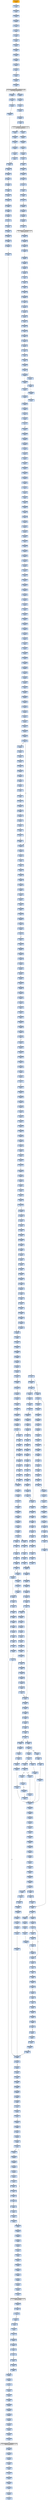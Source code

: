 strict digraph G {
	graph [bgcolor=transparent,
		name=G
	];
	node [color=lightsteelblue,
		fillcolor=lightsteelblue,
		shape=rectangle,
		style=filled
	];
	"0x004289a7"	[label="0x004289a7
addl"];
	"0x004289ad"	[label="0x004289ad
ret"];
	"0x004289a7" -> "0x004289ad"	[color="#000000"];
	"0x00428ceb"	[label="0x00428ceb
addl"];
	"0x00428cf1"	[label="0x00428cf1
ret"];
	"0x00428ceb" -> "0x00428cf1"	[color="#000000"];
	"0x0042816f"	[label="0x0042816f
sarl"];
	"0x00428172"	[label="0x00428172
repz"];
	"0x0042816f" -> "0x00428172"	[color="#000000"];
	"0x004288f0"	[label="0x004288f0
subl"];
	"0x004288f2"	[label="0x004288f2
addl"];
	"0x004288f0" -> "0x004288f2"	[color="#000000"];
	"0x00428a9b"	[label="0x00428a9b
movb"];
	"0x00428aa2"	[label="0x00428aa2
popl"];
	"0x00428a9b" -> "0x00428aa2"	[color="#000000"];
	"0x00428ea2"	[label="0x00428ea2
movl"];
	"0x00428ea5"	[label="0x00428ea5
movl"];
	"0x00428ea2" -> "0x00428ea5"	[color="#000000"];
	"0x00428287"	[label="0x00428287
testl"];
	"0x00428289"	[label="0x00428289
jne"];
	"0x00428287" -> "0x00428289"	[color="#000000"];
	"0x004287db"	[label="0x004287db
movl"];
	"0x004287de"	[label="0x004287de
movl"];
	"0x004287db" -> "0x004287de"	[color="#000000"];
	"0x00428ee0"	[label="0x00428ee0
addl"];
	"0x00428ee2"	[label="0x00428ee2
shrl"];
	"0x00428ee0" -> "0x00428ee2"	[color="#000000"];
	"0x0042883d"	[label="0x0042883d
movl"];
	"0x0042883f"	[label="0x0042883f
pushl"];
	"0x0042883d" -> "0x0042883f"	[color="#000000"];
	"0x0042895a"	[label="0x0042895a
movl"];
	"0x00428960"	[label="0x00428960
xorl"];
	"0x0042895a" -> "0x00428960"	[color="#000000"];
	"0x004280fb"	[label="0x004280fb
pushl"];
	"0x004280fc"	[label="0x004280fc
call"];
	"0x004280fb" -> "0x004280fc"	[color="#000000"];
	"0x00428f57"	[label="0x00428f57
movl"];
	"0x00428f5b"	[label="0x00428f5b
addl"];
	"0x00428f57" -> "0x00428f5b"	[color="#000000"];
	"0x004289e6"	[label="0x004289e6
movl"];
	"0x004289e9"	[label="0x004289e9
cmpl"];
	"0x004289e6" -> "0x004289e9"	[color="#000000"];
	"0x00428a5f"	[label="0x00428a5f
movl"];
	"0x00428a62"	[label="0x00428a62
movl"];
	"0x00428a5f" -> "0x00428a62"	[color="#000000"];
	GETMODULEHANDLEA_KERNEL32_DLL	[color=lightgrey,
		fillcolor=lightgrey,
		label="GETMODULEHANDLEA_KERNEL32_DLL
GETMODULEHANDLEA"];
	GETMODULEHANDLEA_KERNEL32_DLL -> "0x00428287"	[color="#000000"];
	"0x00428042"	[label="0x00428042
movl"];
	GETMODULEHANDLEA_KERNEL32_DLL -> "0x00428042"	[color="#000000"];
	"0x0042803c"	[label="0x0042803c
call"];
	"0x0042803c" -> GETMODULEHANDLEA_KERNEL32_DLL	[color="#000000"];
	"0x0042880b"	[label="0x0042880b
popl"];
	"0x0042880c"	[label="0x0042880c
ret"];
	"0x0042880b" -> "0x0042880c"	[color="#000000"];
	"0x00428b43"	[label="0x00428b43
movl"];
	"0x00428b49"	[label="0x00428b49
movl"];
	"0x00428b43" -> "0x00428b49"	[color="#000000"];
	"0x004288cc"	[label="0x004288cc
movl"];
	"0x004288cf"	[label="0x004288cf
movl"];
	"0x004288cc" -> "0x004288cf"	[color="#000000"];
	"0x00428e7d"	[label="0x00428e7d
movl"];
	"0x00428e80"	[label="0x00428e80
subl"];
	"0x00428e7d" -> "0x00428e80"	[color="#000000"];
	"0x00428a2f"	[label="0x00428a2f
jae"];
	"0x00428a31"	[label="0x00428a31
movl"];
	"0x00428a2f" -> "0x00428a31"	[color="#000000",
		label=F];
	"0x00428a38"	[label="0x00428a38
cmpl"];
	"0x00428a2f" -> "0x00428a38"	[color="#000000",
		label=T];
	"0x00428f0d"	[label="0x00428f0d
movl"];
	"0x00428f14"	[label="0x00428f14
jmp"];
	"0x00428f0d" -> "0x00428f14"	[color="#000000"];
	"0x0042887e"	[label="0x0042887e
movl"];
	"0x00428882"	[label="0x00428882
movl"];
	"0x0042887e" -> "0x00428882"	[color="#000000"];
	"0x004286d7"	[label="0x004286d7
call"];
	"0x00428a84"	[label="0x00428a84
pushl"];
	"0x004286d7" -> "0x00428a84"	[color="#000000"];
	"0x004289e1"	[label="0x004289e1
movl"];
	"0x004289e4"	[label="0x004289e4
movl"];
	"0x004289e1" -> "0x004289e4"	[color="#000000"];
	"0x00428cb9"	[label="0x00428cb9
xorl"];
	"0x00428cbb"	[label="0x00428cbb
cmpb"];
	"0x00428cb9" -> "0x00428cbb"	[color="#000000"];
	VIRTUALPROTECT_KERNEL32_DLL	[color=lightgrey,
		fillcolor=lightgrey,
		label="VIRTUALPROTECT_KERNEL32_DLL
VIRTUALPROTECT"];
	"0x004283ff"	[label="0x004283ff
popl"];
	VIRTUALPROTECT_KERNEL32_DLL -> "0x004283ff"	[color="#000000"];
	"0x00428183"	[label="0x00428183
pushl"];
	"0x00428189"	[label="0x00428189
call"];
	"0x00428183" -> "0x00428189"	[color="#000000"];
	"0x00428b74"	[label="0x00428b74
movl"];
	"0x00428b76"	[label="0x00428b76
call"];
	"0x00428b74" -> "0x00428b76"	[color="#000000"];
	"0x00428f4b"	[label="0x00428f4b
incl"];
	"0x00428f4c"	[label="0x00428f4c
movb"];
	"0x00428f4b" -> "0x00428f4c"	[color="#000000"];
	"0x00428813"	[label="0x00428813
movl"];
	"0x00428817"	[label="0x00428817
movl"];
	"0x00428813" -> "0x00428817"	[color="#000000"];
	"0x00428a86"	[label="0x00428a86
pushl"];
	"0x00428a87"	[label="0x00428a87
movl"];
	"0x00428a86" -> "0x00428a87"	[color="#000000"];
	"0x004282f0"	[label="0x004282f0
popl"];
	"0x004282f1"	[label="0x004282f1
jne"];
	"0x004282f0" -> "0x004282f1"	[color="#000000"];
	"0x00428b37"	[label="0x00428b37
movl"];
	"0x00428b3d"	[label="0x00428b3d
movl"];
	"0x00428b37" -> "0x00428b3d"	[color="#000000"];
	"0x0042882c"	[label="0x0042882c
addl"];
	"0x00428831"	[label="0x00428831
ret"];
	"0x0042882c" -> "0x00428831"	[color="#000000"];
	"0x00428a75"	[label="0x00428a75
addl"];
	"0x00428a77"	[label="0x00428a77
movl"];
	"0x00428a75" -> "0x00428a77"	[color="#000000"];
	"0x00428e49"	[label="0x00428e49
movl"];
	"0x00428e4c"	[label="0x00428e4c
movl"];
	"0x00428e49" -> "0x00428e4c"	[color="#000000"];
	"0x00428398"	[label="0x00428398
pushl"];
	"0x0042839a"	[label="0x0042839a
pushl"];
	"0x00428398" -> "0x0042839a"	[color="#000000"];
	"0x00428392"	[label="0x00428392
addl"];
	"0x00428394"	[label="0x00428394
pushl"];
	"0x00428392" -> "0x00428394"	[color="#000000"];
	"0x00428d2d"	[label="0x00428d2d
cmpl"];
	"0x00428d32"	[label="0x00428d32
jae"];
	"0x00428d2d" -> "0x00428d32"	[color="#000000"];
	"0x0042881d"	[label="0x0042881d
movl"];
	"0x00428823"	[label="0x00428823
leal"];
	"0x0042881d" -> "0x00428823"	[color="#000000"];
	"0x00428ec1"	[label="0x00428ec1
addl"];
	"0x00428ec4"	[label="0x00428ec4
orl"];
	"0x00428ec1" -> "0x00428ec4"	[color="#000000"];
	"0x00428855"	[label="0x00428855
movl"];
	"0x0042885c"	[label="0x0042885c
cmpl"];
	"0x00428855" -> "0x0042885c"	[color="#000000"];
	VIRTUALFREE_KERNEL32_DLL	[color=lightgrey,
		fillcolor=lightgrey,
		label="VIRTUALFREE_KERNEL32_DLL
VIRTUALFREE"];
	"0x004281a8"	[label="0x004281a8
movl"];
	VIRTUALFREE_KERNEL32_DLL -> "0x004281a8"	[color="#000000"];
	"0x0042884b"	[label="0x0042884b
xorl"];
	"0x0042884d"	[label="0x0042884d
leal"];
	"0x0042884b" -> "0x0042884d"	[color="#000000"];
	"0x00428eee"	[label="0x00428eee
andl"];
	"0x00428ef3"	[label="0x00428ef3
shrl"];
	"0x00428eee" -> "0x00428ef3"	[color="#000000"];
	"0x00428058"	[label="0x00428058
scasb"];
	"0x00428059"	[label="0x00428059
jne"];
	"0x00428058" -> "0x00428059"	[color="#000000"];
	"0x004289c3"	[label="0x004289c3
movb"];
	"0x004289c7"	[label="0x004289c7
movl"];
	"0x004289c3" -> "0x004289c7"	[color="#000000"];
	"0x00428269"	[label="0x00428269
movl"];
	"0x0042826f"	[label="0x0042826f
addl"];
	"0x00428269" -> "0x0042826f"	[color="#000000"];
	"0x0042893d"	[label="0x0042893d
jge"];
	"0x00428943"	[label="0x00428943
cmpl"];
	"0x0042893d" -> "0x00428943"	[color="#000000",
		label=F];
	"0x00428b2a"	[label="0x00428b2a
movl"];
	"0x00428b30"	[label="0x00428b30
xorl"];
	"0x00428b2a" -> "0x00428b30"	[color="#000000"];
	"0x0042891a"	[label="0x0042891a
movl"];
	"0x0042891e"	[label="0x0042891e
movl"];
	"0x0042891a" -> "0x0042891e"	[color="#000000"];
	"0x00428994"	[label="0x00428994
movl"];
	"0x00428996"	[label="0x00428996
movl"];
	"0x00428994" -> "0x00428996"	[color="#000000"];
	"0x00428817" -> "0x0042881d"	[color="#000000"];
	"0x00428389"	[label="0x00428389
movl"];
	"0x0042838f"	[label="0x0042838f
movl"];
	"0x00428389" -> "0x0042838f"	[color="#000000"];
	"0x00428a1b"	[label="0x00428a1b
jmp"];
	"0x00428a58"	[label="0x00428a58
movl"];
	"0x00428a1b" -> "0x00428a58"	[color="#000000"];
	"0x004289be"	[label="0x004289be
movl"];
	"0x004289c0"	[label="0x004289c0
movb"];
	"0x004289be" -> "0x004289c0"	[color="#000000"];
	"0x00428af9"	[label="0x00428af9
addl"];
	"0x00428afe"	[label="0x00428afe
popl"];
	"0x00428af9" -> "0x00428afe"	[color="#000000"];
	"0x00428879"	[label="0x00428879
movl"];
	"0x00428879" -> "0x0042887e"	[color="#000000"];
	"0x00428ccd"	[label="0x00428ccd
movb"];
	"0x00428cd4"	[label="0x00428cd4
movl"];
	"0x00428ccd" -> "0x00428cd4"	[color="#000000"];
	"0x0042892b"	[label="0x0042892b
addl"];
	"0x0042892e"	[label="0x0042892e
cmpl"];
	"0x0042892b" -> "0x0042892e"	[color="#000000"];
	"0x004280be"	[label="0x004280be
call"];
	VIRTUALALLOC_KERNEL32_DLL	[color=lightgrey,
		fillcolor=lightgrey,
		label="VIRTUALALLOC_KERNEL32_DLL
VIRTUALALLOC"];
	"0x004280be" -> VIRTUALALLOC_KERNEL32_DLL	[color="#000000"];
	"0x00428b6a"	[label="0x00428b6a
movl"];
	"0x00428b6c"	[label="0x00428b6c
pushl"];
	"0x00428b6a" -> "0x00428b6c"	[color="#000000"];
	"0x00428a20"	[label="0x00428a20
jae"];
	"0x00428a2c"	[label="0x00428a2c
cmpl"];
	"0x00428a20" -> "0x00428a2c"	[color="#000000",
		label=T];
	"0x00428a22"	[label="0x00428a22
cmpl"];
	"0x00428a20" -> "0x00428a22"	[color="#000000",
		label=F];
	"0x004288d3"	[label="0x004288d3
jl"];
	"0x004288cf" -> "0x004288d3"	[color="#000000"];
	"0x0042837e"	[label="0x0042837e
movl"];
	"0x00428384"	[label="0x00428384
jmp"];
	"0x0042837e" -> "0x00428384"	[color="#000000"];
	"0x00428b9c"	[label="0x00428b9c
incl"];
	"0x00428b9d"	[label="0x00428b9d
cmpl"];
	"0x00428b9c" -> "0x00428b9d"	[color="#000000"];
	"0x004282c6"	[label="0x004282c6
testl"];
	"0x004282c8"	[label="0x004282c8
je"];
	"0x004282c6" -> "0x004282c8"	[color="#000000"];
	"0x00428a6a"	[label="0x00428a6a
subl"];
	"0x00428a6c"	[label="0x00428a6c
subl"];
	"0x00428a6a" -> "0x00428a6c"	[color="#000000"];
	"0x004289b6"	[label="0x004289b6
movl"];
	"0x004289b8"	[label="0x004289b8
cmpl"];
	"0x004289b6" -> "0x004289b8"	[color="#000000"];
	"0x00428b98"	[label="0x00428b98
movb"];
	"0x00428b98" -> "0x00428b9c"	[color="#000000"];
	"0x00428f49"	[label="0x00428f49
subl"];
	"0x00428f49" -> "0x00428f4b"	[color="#000000"];
	"0x00428121"	[label="0x00428121
je"];
	"0x00428151"	[label="0x00428151
popl"];
	"0x00428121" -> "0x00428151"	[color="#000000",
		label=T];
	"0x00428888"	[label="0x00428888
movl"];
	"0x0042888c"	[label="0x0042888c
xorl"];
	"0x00428888" -> "0x0042888c"	[color="#000000"];
	"0x0042892a"	[label="0x0042892a
decl"];
	"0x0042892a" -> "0x0042892b"	[color="#000000"];
	"0x00428298"	[label="0x00428298
movl"];
	"0x004282a2"	[label="0x004282a2
movl"];
	"0x00428298" -> "0x004282a2"	[color="#000000"];
	"0x004287e0"	[label="0x004287e0
movl"];
	"0x004287e3"	[label="0x004287e3
cmpl"];
	"0x004287e0" -> "0x004287e3"	[color="#000000"];
	"0x0042899c"	[label="0x0042899c
incl"];
	"0x00428996" -> "0x0042899c"	[color="#000000"];
	"0x00428866"	[label="0x00428866
movb"];
	"0x00428869"	[label="0x00428869
movl"];
	"0x00428866" -> "0x00428869"	[color="#000000"];
	"0x004286dc"	[label="0x004286dc
movl"];
	"0x004286e3"	[label="0x004286e3
movl"];
	"0x004286dc" -> "0x004286e3"	[color="#000000"];
	"0x004282a8"	[label="0x004282a8
movl"];
	"0x004282a2" -> "0x004282a8"	[color="#000000"];
	"0x004282bb"	[label="0x004282bb
movl"];
	"0x004282be"	[label="0x004282be
addl"];
	"0x004282bb" -> "0x004282be"	[color="#000000"];
	"0x00428cea"	[label="0x00428cea
popl"];
	"0x00428cea" -> "0x00428ceb"	[color="#000000"];
	"0x0042886d"	[label="0x0042886d
leal"];
	"0x00428869" -> "0x0042886d"	[color="#000000"];
	"0x00428f31"	[label="0x00428f31
movl"];
	"0x00428f14" -> "0x00428f31"	[color="#000000"];
	"0x00428ca3"	[label="0x00428ca3
testb"];
	"0x00428ca5"	[label="0x00428ca5
jne"];
	"0x00428ca3" -> "0x00428ca5"	[color="#000000"];
	"0x00428f05"	[label="0x00428f05
je"];
	"0x00428f37"	[label="0x00428f37
movl"];
	"0x00428f05" -> "0x00428f37"	[color="#000000",
		label=T];
	"0x00428f07"	[label="0x00428f07
movl"];
	"0x00428f05" -> "0x00428f07"	[color="#000000",
		label=F];
	"0x00428b0f"	[label="0x00428b0f
leal"];
	"0x00428b12"	[label="0x00428b12
movl"];
	"0x00428b0f" -> "0x00428b12"	[color="#000000"];
	"0x00428931"	[label="0x00428931
movl"];
	"0x0042892e" -> "0x00428931"	[color="#000000"];
	"0x004287e8"	[label="0x004287e8
movl"];
	"0x004287eb"	[label="0x004287eb
movl"];
	"0x004287e8" -> "0x004287eb"	[color="#000000"];
	"0x00428e58"	[label="0x00428e58
orl"];
	"0x00428e5a"	[label="0x00428e5a
movl"];
	"0x00428e58" -> "0x00428e5a"	[color="#000000"];
	"0x004289c9"	[label="0x004289c9
movl"];
	"0x004289c7" -> "0x004289c9"	[color="#000000"];
	"0x00428ab9"	[label="0x00428ab9
leal"];
	"0x00428abc"	[label="0x00428abc
pushl"];
	"0x00428ab9" -> "0x00428abc"	[color="#000000"];
	"0x00428cf8"	[label="0x00428cf8
popl"];
	"0x00428cf9"	[label="0x00428cf9
subl"];
	"0x00428cf8" -> "0x00428cf9"	[color="#000000"];
	"0x004287fb"	[label="0x004287fb
subl"];
	"0x004287fd"	[label="0x004287fd
andl"];
	"0x004287fb" -> "0x004287fd"	[color="#000000"];
	"0x00428055"	[label="0x00428055
stosl"];
	"0x00428056"	[label="0x00428056
movb"];
	"0x00428055" -> "0x00428056"	[color="#000000"];
	"0x0042889a"	[label="0x0042889a
movl"];
	"0x0042889e"	[label="0x0042889e
leal"];
	"0x0042889a" -> "0x0042889e"	[color="#000000"];
	"0x00428e88"	[label="0x00428e88
shrl"];
	"0x00428e8a"	[label="0x00428e8a
leal"];
	"0x00428e88" -> "0x00428e8a"	[color="#000000"];
	"0x00428f7a"	[label="0x00428f7a
movl"];
	"0x00428f7e"	[label="0x00428f7e
movl"];
	"0x00428f7a" -> "0x00428f7e"	[color="#000000"];
	"0x00428f45"	[label="0x00428f45
jae"];
	"0x00428f47"	[label="0x00428f47
movl"];
	"0x00428f45" -> "0x00428f47"	[color="#000000",
		label=F];
	"0x0042890f"	[label="0x0042890f
movl"];
	"0x00428911"	[label="0x00428911
movl"];
	"0x0042890f" -> "0x00428911"	[color="#000000"];
	"0x00428935"	[label="0x00428935
movl"];
	"0x00428939"	[label="0x00428939
movl"];
	"0x00428935" -> "0x00428939"	[color="#000000"];
	"0x00428875"	[label="0x00428875
movl"];
	"0x00428877"	[label="0x00428877
jb"];
	"0x00428875" -> "0x00428877"	[color="#000000"];
	"0x00428f25"	[label="0x00428f25
movl"];
	"0x00428f2b"	[label="0x00428f2b
movl"];
	"0x00428f25" -> "0x00428f2b"	[color="#000000"];
	"0x00428110"	[label="0x00428110
pushl"];
	"0x00428111"	[label="0x00428111
pushl"];
	"0x00428110" -> "0x00428111"	[color="#000000"];
	"0x00428405"	[label="0x00428405
pushl"];
	"0x00428406"	[label="0x00428406
addl"];
	"0x00428405" -> "0x00428406"	[color="#000000"];
	"0x00428918"	[label="0x00428918
repz"];
	"0x00428918" -> "0x0042891a"	[color="#000000"];
	"0x0042880a"	[label="0x0042880a
popl"];
	"0x0042880a" -> "0x0042880b"	[color="#000000"];
	"0x00428b55"	[label="0x00428b55
repz"];
	"0x00428b57"	[label="0x00428b57
movl"];
	"0x00428b55" -> "0x00428b57"	[color="#000000"];
	"0x004288a1"	[label="0x004288a1
movl"];
	"0x004288a5"	[label="0x004288a5
movl"];
	"0x004288a1" -> "0x004288a5"	[color="#000000"];
	"0x00428f6e"	[label="0x00428f6e
je"];
	"0x00428f70"	[label="0x00428f70
cmpl"];
	"0x00428f6e" -> "0x00428f70"	[color="#000000",
		label=F];
	"0x00428f39"	[label="0x00428f39
movl"];
	"0x00428f3d"	[label="0x00428f3d
incl"];
	"0x00428f39" -> "0x00428f3d"	[color="#000000"];
	"0x0042800e"	[label="0x0042800e
call"];
	"0x00428014"	[label="0x00428014
popl"];
	"0x0042800e" -> "0x00428014"	[color="#000000"];
	"0x00428f6c"	[label="0x00428f6c
testb"];
	"0x00428cf1" -> "0x00428f6c"	[color="#000000"];
	"0x00428169"	[label="0x00428169
movl"];
	"0x00428169" -> "0x0042816f"	[color="#000000"];
	"0x00428cf2"	[label="0x00428cf2
call"];
	"0x00428cf2" -> "0x00428cf8"	[color="#000000"];
	"0x00428181"	[label="0x00428181
pushl"];
	"0x00428181" -> "0x00428183"	[color="#000000"];
	"0x004280b2"	[label="0x004280b2
pushl"];
	"0x004280b7"	[label="0x004280b7
pushl"];
	"0x004280b2" -> "0x004280b7"	[color="#000000"];
	"0x00428e24"	[label="0x00428e24
je"];
	"0x00428e26"	[label="0x00428e26
cmpl"];
	"0x00428e24" -> "0x00428e26"	[color="#000000",
		label=F];
	"0x00428e9c"	[label="0x00428e9c
cmpl"];
	"0x00428e24" -> "0x00428e9c"	[color="#000000",
		label=T];
	"0x004288eb"	[label="0x004288eb
andl"];
	"0x004288eb" -> "0x004288f0"	[color="#000000"];
	"0x00428f1c"	[label="0x00428f1c
movl"];
	"0x00428f22"	[label="0x00428f22
leal"];
	"0x00428f1c" -> "0x00428f22"	[color="#000000"];
	"0x00428718"	[label="0x00428718
testb"];
	"0x0042871a"	[label="0x0042871a
jne"];
	"0x00428718" -> "0x0042871a"	[color="#000000"];
	"0x00428964"	[label="0x00428964
jbe"];
	"0x00428966"	[label="0x00428966
movl"];
	"0x00428964" -> "0x00428966"	[color="#000000",
		label=F];
	"0x00428949"	[label="0x00428949
je"];
	"0x00428943" -> "0x00428949"	[color="#000000"];
	"0x00428871"	[label="0x00428871
incl"];
	"0x0042886d" -> "0x00428871"	[color="#000000"];
	"0x00428b5a"	[label="0x00428b5a
call"];
	"0x00428b63"	[label="0x00428b63
subl"];
	"0x00428b5a" -> "0x00428b63"	[color="#000000"];
	"0x00428e29"	[label="0x00428e29
jb"];
	"0x00428e26" -> "0x00428e29"	[color="#000000"];
	"0x004289b1"	[label="0x004289b1
pushl"];
	"0x004289b2"	[label="0x004289b2
pushl"];
	"0x004289b1" -> "0x004289b2"	[color="#000000"];
	"0x004289c2"	[label="0x004289c2
incl"];
	"0x004289c2" -> "0x004289c3"	[color="#000000"];
	"0x00428efa"	[label="0x00428efa
jae"];
	"0x00428f16"	[label="0x00428f16
movl"];
	"0x00428efa" -> "0x00428f16"	[color="#000000",
		label=T];
	"0x00428efc"	[label="0x00428efc
movl"];
	"0x00428efa" -> "0x00428efc"	[color="#000000",
		label=F];
	"0x004287f2"	[label="0x004287f2
subl"];
	"0x004287f4"	[label="0x004287f4
shrl"];
	"0x004287f2" -> "0x004287f4"	[color="#000000"];
	"0x00428b6e"	[label="0x00428b6e
leal"];
	"0x00428b71"	[label="0x00428b71
pushl"];
	"0x00428b6e" -> "0x00428b71"	[color="#000000"];
	"0x004287c2"	[label="0x004287c2
movl"];
	"0x004287c4"	[label="0x004287c4
movl"];
	"0x004287c2" -> "0x004287c4"	[color="#000000"];
	"0x004287bb"	[label="0x004287bb
movb"];
	"0x004287bd"	[label="0x004287bd
incl"];
	"0x004287bb" -> "0x004287bd"	[color="#000000"];
	"0x00428962"	[label="0x00428962
testl"];
	"0x00428962" -> "0x00428964"	[color="#000000"];
	"0x00428e74"	[label="0x00428e74
addl"];
	"0x00428e76"	[label="0x00428e76
shrl"];
	"0x00428e74" -> "0x00428e76"	[color="#000000"];
	"0x0042810e"	[label="0x0042810e
pushl"];
	"0x0042810f"	[label="0x0042810f
pushl"];
	"0x0042810e" -> "0x0042810f"	[color="#000000"];
	"0x00428851"	[label="0x00428851
xorl"];
	"0x00428853"	[label="0x00428853
repz"];
	"0x00428851" -> "0x00428853"	[color="#000000"];
	"0x00428f89"	[label="0x00428f89
ret"];
	"0x00428f89" -> "0x00428718"	[color="#000000"];
	"0x00428862"	[label="0x00428862
jbe"];
	"0x00428864"	[label="0x00428864
xorl"];
	"0x00428862" -> "0x00428864"	[color="#000000",
		label=F];
	"0x004289f4"	[label="0x004289f4
movl"];
	"0x004289f9"	[label="0x004289f9
subl"];
	"0x004289f4" -> "0x004289f9"	[color="#000000"];
	"0x00428a1d"	[label="0x00428a1d
cmpl"];
	"0x00428a1d" -> "0x00428a20"	[color="#000000"];
	"0x004288c1"	[label="0x004288c1
movl"];
	"0x004288c4"	[label="0x004288c4
movl"];
	"0x004288c1" -> "0x004288c4"	[color="#000000"];
	"0x004289db"	[label="0x004289db
movl"];
	"0x004289de"	[label="0x004289de
addl"];
	"0x004289db" -> "0x004289de"	[color="#000000"];
	"0x004286d2"	[label="0x004286d2
leal"];
	"0x004286d6"	[label="0x004286d6
pushl"];
	"0x004286d2" -> "0x004286d6"	[color="#000000"];
	"0x00428f86"	[label="0x00428f86
addl"];
	"0x00428f86" -> "0x00428f89"	[color="#000000"];
	"0x00428a2c" -> "0x00428a2f"	[color="#000000"];
	"0x0042824f"	[label="0x0042824f
orl"];
	"0x00428251"	[label="0x00428251
je"];
	"0x0042824f" -> "0x00428251"	[color="#000000"];
	"0x0042883b"	[label="0x0042883b
pushl"];
	"0x0042883c"	[label="0x0042883c
pushl"];
	"0x0042883b" -> "0x0042883c"	[color="#000000"];
	"0x00428e62"	[label="0x00428e62
movl"];
	"0x00428e65"	[label="0x00428e65
jae"];
	"0x00428e62" -> "0x00428e65"	[color="#000000"];
	"0x004281ae"	[label="0x004281ae
orl"];
	"0x004281a8" -> "0x004281ae"	[color="#000000"];
	"0x00428b02"	[label="0x00428b02
movl"];
	"0x00428b06"	[label="0x00428b06
movl"];
	"0x00428b02" -> "0x00428b06"	[color="#000000"];
	"0x00428048"	[label="0x00428048
movl"];
	"0x00428042" -> "0x00428048"	[color="#000000"];
	"0x004280b0"	[label="0x004280b0
pushl"];
	"0x004280b0" -> "0x004280b2"	[color="#000000"];
	"0x0042898b"	[label="0x0042898b
movl"];
	"0x0042898f"	[label="0x0042898f
leal"];
	"0x0042898b" -> "0x0042898f"	[color="#000000"];
	"0x00428396"	[label="0x00428396
pushl"];
	"0x00428397"	[label="0x00428397
pushl"];
	"0x00428396" -> "0x00428397"	[color="#000000"];
	"0x0042885e"	[label="0x0042885e
movl"];
	"0x0042885e" -> "0x00428862"	[color="#000000"];
	"0x00428f37" -> "0x00428f39"	[color="#000000"];
	"0x00428029"	[label="0x00428029
movl"];
	"0x0042802f"	[label="0x0042802f
jne"];
	"0x00428029" -> "0x0042802f"	[color="#000000"];
	"0x00428e72"	[label="0x00428e72
subl"];
	"0x00428e72" -> "0x00428e74"	[color="#000000"];
	"0x004289a6"	[label="0x004289a6
popl"];
	"0x004289a6" -> "0x004289a7"	[color="#000000"];
	"0x00428e46"	[label="0x00428e46
movl"];
	"0x00428e46" -> "0x00428e49"	[color="#000000"];
	"0x00428f82"	[label="0x00428f82
popl"];
	"0x00428f83"	[label="0x00428f83
movb"];
	"0x00428f82" -> "0x00428f83"	[color="#000000"];
	"0x004287c7"	[label="0x004287c7
movl"];
	"0x004287cb"	[label="0x004287cb
shll"];
	"0x004287c7" -> "0x004287cb"	[color="#000000"];
	"0x00428929"	[label="0x00428929
incl"];
	"0x00428929" -> "0x0042892a"	[color="#000000"];
	"0x00428f16" -> "0x00428f1c"	[color="#000000"];
	"0x004287ee"	[label="0x004287ee
movl"];
	"0x004287eb" -> "0x004287ee"	[color="#000000"];
	"0x00428b6d"	[label="0x00428b6d
pushl"];
	"0x00428b6d" -> "0x00428b6e"	[color="#000000"];
	"0x00428b4f"	[label="0x00428b4f
movl"];
	"0x00428b4f" -> "0x00428b55"	[color="#000000"];
	"0x004288bd"	[label="0x004288bd
movl"];
	"0x004288bd" -> "0x004288c1"	[color="#000000"];
	"0x00428a89"	[label="0x00428a89
xorl"];
	"0x00428a87" -> "0x00428a89"	[color="#000000"];
	"0x00428b69"	[label="0x00428b69
pushl"];
	"0x00428b69" -> "0x00428b6a"	[color="#000000"];
	"0x00428b72"	[label="0x00428b72
pushl"];
	"0x00428b71" -> "0x00428b72"	[color="#000000"];
	"0x00428a85"	[label="0x00428a85
pushl"];
	"0x00428a85" -> "0x00428a86"	[color="#000000"];
	"0x00428e6d"	[label="0x00428e6d
movl"];
	"0x00428e6d" -> "0x00428e72"	[color="#000000"];
	"0x00428cff"	[label="0x00428cff
ret"];
	"0x00428cff" -> "0x00428a9b"	[color="#000000"];
	"0x00428e18"	[label="0x00428e18
movb"];
	"0x00428cff" -> "0x00428e18"	[color="#000000"];
	"0x00428aff"	[label="0x00428aff
ret"];
	"0x00428aff" -> "0x004286dc"	[color="#000000"];
	"0x00428f63"	[label="0x00428f63
jmp"];
	"0x00428f63" -> "0x00428f70"	[color="#000000"];
	"0x00428152"	[label="0x00428152
popl"];
	"0x00428153"	[label="0x00428153
popl"];
	"0x00428152" -> "0x00428153"	[color="#000000"];
	"0x00428af1"	[label="0x00428af1
movl"];
	"0x00428af7"	[label="0x00428af7
popl"];
	"0x00428af1" -> "0x00428af7"	[color="#000000"];
	"0x00428d42"	[label="0x00428d42
jmp"];
	"0x00428d42" -> "0x00428f70"	[color="#000000"];
	"0x00428e20"	[label="0x00428e20
testb"];
	"0x00428e22"	[label="0x00428e22
movl"];
	"0x00428e20" -> "0x00428e22"	[color="#000000"];
	"0x00428bc5"	[label="0x00428bc5
movl"];
	"0x00428bc7"	[label="0x00428bc7
call"];
	"0x00428bc5" -> "0x00428bc7"	[color="#000000"];
	"0x004288ab"	[label="0x004288ab
addl"];
	"0x004288ad"	[label="0x004288ad
cmpl"];
	"0x004288ab" -> "0x004288ad"	[color="#000000"];
	"0x0042883c" -> "0x0042883d"	[color="#000000"];
	"0x004280fa"	[label="0x004280fa
pushl"];
	"0x004280fa" -> "0x004280fb"	[color="#000000"];
	"0x00428cb2"	[label="0x00428cb2
movb"];
	"0x00428cb2" -> "0x00428cb9"	[color="#000000"];
	"0x00428840"	[label="0x00428840
movl"];
	"0x00428845"	[label="0x00428845
movl"];
	"0x00428840" -> "0x00428845"	[color="#000000"];
	"0x0042840f"	[label="0x0042840f
movl"];
	"0x00428415"	[label="0x00428415
popa"];
	"0x0042840f" -> "0x00428415"	[color="#000000"];
	"0x00428a5a"	[label="0x00428a5a
movl"];
	"0x00428a5d"	[label="0x00428a5d
addl"];
	"0x00428a5a" -> "0x00428a5d"	[color="#000000"];
	"0x00428726"	[label="0x00428726
movl"];
	"0x0042871a" -> "0x00428726"	[color="#000000",
		label=T];
	"0x00428864" -> "0x00428866"	[color="#000000"];
	"0x00428a14"	[label="0x00428a14
xorl"];
	"0x00428a16"	[label="0x00428a16
movb"];
	"0x00428a14" -> "0x00428a16"	[color="#000000"];
	"0x00428f53"	[label="0x00428f53
cmpl"];
	"0x00428f55"	[label="0x00428f55
jb"];
	"0x00428f53" -> "0x00428f55"	[color="#000000"];
	"0x004289b3"	[label="0x004289b3
movl"];
	"0x004289b5"	[label="0x004289b5
pushl"];
	"0x004289b3" -> "0x004289b5"	[color="#000000"];
	"0x00428872"	[label="0x00428872
incl"];
	"0x00428871" -> "0x00428872"	[color="#000000"];
	"0x00428416"	[label="0x00428416
jne"];
	"0x00428420"	[label="0x00428420
pushl"];
	"0x00428416" -> "0x00428420"	[color="#000000",
		label=T];
	"0x00428365"	[label="0x00428365
movl"];
	"0x004282f1" -> "0x00428365"	[color="#000000",
		label=T];
	"0x00428106"	[label="0x00428106
jne"];
	"0x00428108"	[label="0x00428108
incb"];
	"0x00428106" -> "0x00428108"	[color="#000000",
		label=F];
	"0x00428155"	[label="0x00428155
jmp"];
	"0x00428106" -> "0x00428155"	[color="#000000",
		label=T];
	"0x00428a95"	[label="0x00428a95
pushl"];
	"0x00428a96"	[label="0x00428a96
call"];
	"0x00428a95" -> "0x00428a96"	[color="#000000"];
	"0x0042888e"	[label="0x0042888e
movl"];
	"0x0042888c" -> "0x0042888e"	[color="#000000"];
	"0x0042836e"	[label="0x0042836e
jmp"];
	"0x0042836e" -> "0x004282a2"	[color="#000000"];
	"0x00428bb6"	[label="0x00428bb6
jne"];
	"0x00428bc3"	[label="0x00428bc3
xorl"];
	"0x00428bb6" -> "0x00428bc3"	[color="#000000",
		label=T];
	"0x00428ee4"	[label="0x00428ee4
movl"];
	"0x00428ee9"	[label="0x00428ee9
movl"];
	"0x00428ee4" -> "0x00428ee9"	[color="#000000"];
	"0x0042800b"	[label="0x0042800b
incl"];
	"0x0042800c"	[label="0x0042800c
pushl"];
	"0x0042800b" -> "0x0042800c"	[color="#000000"];
	"0x004282ac"	[label="0x004282ac
jne"];
	"0x004282b1"	[label="0x004282b1
addl"];
	"0x004282ac" -> "0x004282b1"	[color="#000000",
		label=T];
	"0x0042890d"	[label="0x0042890d
repz"];
	"0x0042890d" -> "0x0042890f"	[color="#000000"];
	"0x00428b24"	[label="0x00428b24
movl"];
	"0x00428b24" -> "0x00428b2a"	[color="#000000"];
	"0x004288d5"	[label="0x004288d5
movl"];
	"0x004288d8"	[label="0x004288d8
movl"];
	"0x004288d5" -> "0x004288d8"	[color="#000000"];
	"0x00428114"	[label="0x00428114
subl"];
	"0x00428117"	[label="0x00428117
movl"];
	"0x00428114" -> "0x00428117"	[color="#000000"];
	"0x004287ce"	[label="0x004287ce
andl"];
	"0x004287d4"	[label="0x004287d4
orl"];
	"0x004287ce" -> "0x004287d4"	[color="#000000"];
	"0x00428eab"	[label="0x00428eab
movb"];
	"0x00428ead"	[label="0x00428ead
incl"];
	"0x00428eab" -> "0x00428ead"	[color="#000000"];
	"0x0042815f"	[label="0x0042815f
movl"];
	"0x00428161"	[label="0x00428161
movl"];
	"0x0042815f" -> "0x00428161"	[color="#000000"];
	"0x0042811d"	[label="0x0042811d
xorl"];
	"0x00428117" -> "0x0042811d"	[color="#000000"];
	"0x0042883f" -> "0x00428840"	[color="#000000"];
	"0x00428f2b" -> "0x00428f31"	[color="#000000"];
	"0x00428a82"	[label="0x00428a82
popl"];
	"0x00428a83"	[label="0x00428a83
ret"];
	"0x00428a82" -> "0x00428a83"	[color="#000000"];
	"0x00428a93"	[label="0x00428a93
movl"];
	"0x00428a93" -> "0x00428a95"	[color="#000000"];
	"0x00428e50"	[label="0x00428e50
andl"];
	"0x00428e4c" -> "0x00428e50"	[color="#000000"];
	"0x004282c0"	[label="0x004282c0
addl"];
	"0x004282c0" -> "0x004282c6"	[color="#000000"];
	"0x00428f3e"	[label="0x00428f3e
leal"];
	"0x00428f41"	[label="0x00428f41
cmpl"];
	"0x00428f3e" -> "0x00428f41"	[color="#000000"];
	"0x0042838f" -> "0x00428392"	[color="#000000"];
	"0x004286c8"	[label="0x004286c8
movl"];
	"0x004286cc"	[label="0x004286cc
subl"];
	"0x004286c8" -> "0x004286cc"	[color="#000000"];
	"0x00428e78"	[label="0x00428e78
movl"];
	"0x00428e76" -> "0x00428e78"	[color="#000000"];
	"0x00428aab"	[label="0x00428aab
shll"];
	"0x00428aad"	[label="0x00428aad
addl"];
	"0x00428aab" -> "0x00428aad"	[color="#000000"];
	"0x00428802"	[label="0x00428802
shrl"];
	"0x00428804"	[label="0x00428804
addl"];
	"0x00428802" -> "0x00428804"	[color="#000000"];
	"0x00428f31" -> "0x00428f37"	[color="#000000"];
	"0x00428bac"	[label="0x00428bac
pushl"];
	"0x00428bad"	[label="0x00428bad
movl"];
	"0x00428bac" -> "0x00428bad"	[color="#000000"];
	"0x00428904"	[label="0x00428904
shll"];
	"0x00428907"	[label="0x00428907
movw"];
	"0x00428904" -> "0x00428907"	[color="#000000"];
	"0x00428a84" -> "0x00428a85"	[color="#000000"];
	"0x00428e90"	[label="0x00428e90
call"];
	"0x004289b0"	[label="0x004289b0
pushl"];
	"0x00428e90" -> "0x004289b0"	[color="#000000"];
	"0x004280bc"	[label="0x004280bc
pushl"];
	"0x004280bc" -> "0x004280be"	[color="#000000"];
	"0x00428a65"	[label="0x00428a65
movl"];
	"0x00428a62" -> "0x00428a65"	[color="#000000"];
	"0x0042840d"	[label="0x0042840d
orl"];
	"0x0042840d" -> "0x0042840f"	[color="#000000"];
	"0x004289bc"	[label="0x004289bc
jb"];
	"0x004289bc" -> "0x004289be"	[color="#000000",
		label=F];
	"0x004289ee"	[label="0x004289ee
movl"];
	"0x004289bc" -> "0x004289ee"	[color="#000000",
		label=T];
	"0x0042897f"	[label="0x0042897f
movl"];
	"0x00428983"	[label="0x00428983
movl"];
	"0x0042897f" -> "0x00428983"	[color="#000000"];
	"0x004286cc" -> "0x004286d2"	[color="#000000"];
	"0x00428729"	[label="0x00428729
addl"];
	"0x0042872f"	[label="0x0042872f
ret"];
	"0x00428729" -> "0x0042872f"	[color="#000000"];
	"0x00428806"	[label="0x00428806
popl"];
	"0x00428804" -> "0x00428806"	[color="#000000"];
	"0x00428264"	[label="0x00428264
movl"];
	"0x00428251" -> "0x00428264"	[color="#000000",
		label=T];
	"0x00428986"	[label="0x00428986
xorl"];
	"0x00428983" -> "0x00428986"	[color="#000000"];
	"0x00428108" -> "0x0042810e"	[color="#000000"];
	"0x00428271"	[label="0x00428271
movl"];
	"0x00428274"	[label="0x00428274
testl"];
	"0x00428271" -> "0x00428274"	[color="#000000"];
	"0x004288f4"	[label="0x004288f4
movb"];
	"0x004288f6"	[label="0x004288f6
movl"];
	"0x004288f4" -> "0x004288f6"	[color="#000000"];
	"0x00428ec6"	[label="0x00428ec6
movl"];
	"0x00428ec8"	[label="0x00428ec8
cmpl"];
	"0x00428ec6" -> "0x00428ec8"	[color="#000000"];
	"0x00428f61"	[label="0x00428f61
movl"];
	"0x00428f61" -> "0x00428f63"	[color="#000000"];
	"0x00428f43"	[label="0x00428f43
movl"];
	"0x00428f41" -> "0x00428f43"	[color="#000000"];
	"0x00428b32"	[label="0x00428b32
movl"];
	"0x00428b30" -> "0x00428b32"	[color="#000000"];
	"0x00428970"	[label="0x00428970
testb"];
	"0x00428972"	[label="0x00428972
je"];
	"0x00428970" -> "0x00428972"	[color="#000000"];
	"0x00428f03"	[label="0x00428f03
testl"];
	"0x00428efc" -> "0x00428f03"	[color="#000000"];
	"0x00428abd"	[label="0x00428abd
pushl"];
	"0x00428ac2"	[label="0x00428ac2
call"];
	"0x00428abd" -> "0x00428ac2"	[color="#000000"];
	"0x004280e2"	[label="0x004280e2
movl"];
	"0x004280e8"	[label="0x004280e8
pushl"];
	"0x004280e2" -> "0x004280e8"	[color="#000000"];
	"0x00428a7d"	[label="0x00428a7d
popl"];
	"0x00428a77" -> "0x00428a7d"	[color="#000000"];
	"0x004286ea"	[label="0x004286ea
pushl"];
	"0x004286e3" -> "0x004286ea"	[color="#000000"];
	"0x00428ed6"	[label="0x00428ed6
movl"];
	"0x00428ed9"	[label="0x00428ed9
movl"];
	"0x00428ed6" -> "0x00428ed9"	[color="#000000"];
	"0x00428397" -> "0x00428398"	[color="#000000"];
	"0x004282b3"	[label="0x004282b3
addl"];
	"0x004282b1" -> "0x004282b3"	[color="#000000"];
	"0x00428922"	[label="0x00428922
movl"];
	"0x0042891e" -> "0x00428922"	[color="#000000"];
	"0x00428e9a"	[label="0x00428e9a
jmp"];
	"0x00428ef7"	[label="0x00428ef7
cmpl"];
	"0x00428e9a" -> "0x00428ef7"	[color="#000000"];
	"0x00428e67"	[label="0x00428e67
movl"];
	"0x00428e65" -> "0x00428e67"	[color="#000000",
		label=F];
	"0x0042884d" -> "0x00428851"	[color="#000000"];
	"0x00428b14"	[label="0x00428b14
movl"];
	"0x00428b1b"	[label="0x00428b1b
movl"];
	"0x00428b14" -> "0x00428b1b"	[color="#000000"];
	"0x00428a65" -> "0x00428a6a"	[color="#000000"];
	"0x004282b9"	[label="0x004282b9
movl"];
	"0x004282b3" -> "0x004282b9"	[color="#000000"];
	"0x004289a3"	[label="0x004289a3
popl"];
	"0x004289a4"	[label="0x004289a4
movb"];
	"0x004289a3" -> "0x004289a4"	[color="#000000"];
	"0x00428b1e"	[label="0x00428b1e
movl"];
	"0x00428b1e" -> "0x00428b24"	[color="#000000"];
	"0x00428845" -> "0x0042884b"	[color="#000000"];
	"0x00428093"	[label="0x00428093
orl"];
	"0x00428095"	[label="0x00428095
je"];
	"0x00428093" -> "0x00428095"	[color="#000000"];
	"0x00428e1f"	[label="0x00428e1f
popl"];
	"0x00428e1f" -> "0x00428e20"	[color="#000000"];
	"0x00428163"	[label="0x00428163
addl"];
	"0x00428161" -> "0x00428163"	[color="#000000"];
	"0x00428826"	[label="0x00428826
movl"];
	"0x00428823" -> "0x00428826"	[color="#000000"];
	"0x00428cda"	[label="0x00428cda
leal"];
	"0x00428cde"	[label="0x00428cde
movl"];
	"0x00428cda" -> "0x00428cde"	[color="#000000"];
	"0x00428abc" -> "0x00428abd"	[color="#000000"];
	"0x004287fd" -> "0x00428802"	[color="#000000"];
	"0x00428e82"	[label="0x00428e82
andl"];
	"0x00428e82" -> "0x00428e88"	[color="#000000"];
	"0x004288a9"	[label="0x004288a9
shll"];
	"0x004288a5" -> "0x004288a9"	[color="#000000"];
	"0x004288f8"	[label="0x004288f8
movb"];
	"0x004288fa"	[label="0x004288fa
movl"];
	"0x004288f8" -> "0x004288fa"	[color="#000000"];
	"0x00428367"	[label="0x00428367
addl"];
	"0x00428365" -> "0x00428367"	[color="#000000"];
	"0x00428b08"	[label="0x00428b08
movl"];
	"0x00428b06" -> "0x00428b08"	[color="#000000"];
	"0x00428e36"	[label="0x00428e36
movl"];
	"0x00428e39"	[label="0x00428e39
movl"];
	"0x00428e36" -> "0x00428e39"	[color="#000000"];
	"0x0042804a"	[label="0x0042804a
leal"];
	"0x00428048" -> "0x0042804a"	[color="#000000"];
	"0x004289b8" -> "0x004289bc"	[color="#000000"];
	"0x00428726" -> "0x00428729"	[color="#000000"];
	"0x00428a7e"	[label="0x00428a7e
popl"];
	"0x00428a7d" -> "0x00428a7e"	[color="#000000"];
	"0x00428292"	[label="0x00428292
movl"];
	"0x00428289" -> "0x00428292"	[color="#000000",
		label=T];
	"0x00428f5d"	[label="0x00428f5d
movl"];
	"0x00428f5d" -> "0x00428f61"	[color="#000000"];
	"0x00428a71"	[label="0x00428a71
movl"];
	"0x00428a71" -> "0x00428a75"	[color="#000000"];
	"0x004286ec"	[label="0x004286ec
leal"];
	"0x004286f0"	[label="0x004286f0
call"];
	"0x004286ec" -> "0x004286f0"	[color="#000000"];
	"0x004281ba"	[label="0x004281ba
movl"];
	"0x004281c0"	[label="0x004281c0
movl"];
	"0x004281ba" -> "0x004281c0"	[color="#000000"];
	"0x00428373"	[label="0x00428373
movl"];
	"0x00428375"	[label="0x00428375
movl"];
	"0x00428373" -> "0x00428375"	[color="#000000"];
	"0x004287a4"	[label="0x004287a4
pushl"];
	"0x004287a5"	[label="0x004287a5
movl"];
	"0x004287a4" -> "0x004287a5"	[color="#000000"];
	"0x004287de" -> "0x004287e0"	[color="#000000"];
	"0x00428ea8"	[label="0x00428ea8
shll"];
	"0x00428ea5" -> "0x00428ea8"	[color="#000000"];
	"0x004288f2" -> "0x004288f4"	[color="#000000"];
	"0x00428b72" -> "0x00428b74"	[color="#000000"];
	"0x00428e55"	[label="0x00428e55
addl"];
	"0x00428e50" -> "0x00428e55"	[color="#000000"];
	"0x00428f22" -> "0x00428f25"	[color="#000000"];
	"0x00428d38"	[label="0x00428d38
movl"];
	"0x00428d3a"	[label="0x00428d3a
incl"];
	"0x00428d38" -> "0x00428d3a"	[color="#000000"];
	"0x00428ba0"	[label="0x00428ba0
jb"];
	"0x00428b9d" -> "0x00428ba0"	[color="#000000"];
	"0x004280aa"	[label="0x004280aa
je"];
	"0x004280aa" -> "0x004280b0"	[color="#000000",
		label=F];
	"0x004288e0"	[label="0x004288e0
movl"];
	"0x004288e6"	[label="0x004288e6
shrl"];
	"0x004288e0" -> "0x004288e6"	[color="#000000"];
	"0x004289b0" -> "0x004289b1"	[color="#000000"];
	"0x00428002"	[label="0x00428002
call"];
	"0x0042800a"	[label="0x0042800a
popl"];
	"0x00428002" -> "0x0042800a"	[color="#000000"];
	"0x004280a7"	[label="0x004280a7
cmpl"];
	"0x004280a7" -> "0x004280aa"	[color="#000000"];
	"0x00428f81"	[label="0x00428f81
popl"];
	"0x00428f81" -> "0x00428f82"	[color="#000000"];
	"0x00428a3b"	[label="0x00428a3b
jae"];
	"0x00428a3d"	[label="0x00428a3d
movl"];
	"0x00428a3b" -> "0x00428a3d"	[color="#000000",
		label=F];
	"0x00428a44"	[label="0x00428a44
cmpl"];
	"0x00428a3b" -> "0x00428a44"	[color="#000000",
		label=T];
	"0x004287ae"	[label="0x004287ae
cmpl"];
	"0x004287b1"	[label="0x004287b1
jb"];
	"0x004287ae" -> "0x004287b1"	[color="#000000"];
	"0x00428ce5"	[label="0x00428ce5
popl"];
	"0x00428ce6"	[label="0x00428ce6
popl"];
	"0x00428ce5" -> "0x00428ce6"	[color="#000000"];
	"0x00428877" -> "0x00428879"	[color="#000000",
		label=F];
	"0x00428f47" -> "0x00428f49"	[color="#000000"];
	"0x00428d36"	[label="0x00428d36
movb"];
	"0x00428d36" -> "0x00428d38"	[color="#000000"];
	"0x004281b0"	[label="0x004281b0
je"];
	"0x004281ae" -> "0x004281b0"	[color="#000000"];
	"0x00428ebc"	[label="0x00428ebc
andl"];
	"0x00428ebc" -> "0x00428ec1"	[color="#000000"];
	"0x004280eb"	[label="0x004280eb
addl"];
	"0x004280f1"	[label="0x004280f1
pushl"];
	"0x004280eb" -> "0x004280f1"	[color="#000000"];
	"0x004289cc"	[label="0x004289cc
movl"];
	"0x004289d0"	[label="0x004289d0
shll"];
	"0x004289cc" -> "0x004289d0"	[color="#000000"];
	"0x00428b0d"	[label="0x00428b0d
movl"];
	"0x00428b0d" -> "0x00428b0f"	[color="#000000"];
	"0x00428395"	[label="0x00428395
pushl"];
	"0x00428394" -> "0x00428395"	[color="#000000"];
	"0x0042810f" -> "0x00428110"	[color="#000000"];
	"0x00428f74"	[label="0x00428f74
jb"];
	"0x00428f70" -> "0x00428f74"	[color="#000000"];
	"0x0042880f"	[label="0x0042880f
movl"];
	"0x0042880f" -> "0x00428813"	[color="#000000"];
	"0x004289f1"	[label="0x004289f1
movl"];
	"0x004289ee" -> "0x004289f1"	[color="#000000"];
	"0x0042883a"	[label="0x0042883a
pushl"];
	"0x0042883a" -> "0x0042883b"	[color="#000000"];
	"0x00428ece"	[label="0x00428ece
movl"];
	"0x00428ed1"	[label="0x00428ed1
jae"];
	"0x00428ece" -> "0x00428ed1"	[color="#000000"];
	"0x00428a58" -> "0x00428a5a"	[color="#000000"];
	"0x00428a00"	[label="0x00428a00
andl"];
	"0x00428a05"	[label="0x00428a05
cmpl"];
	"0x00428a00" -> "0x00428a05"	[color="#000000"];
	"0x00428ca5" -> "0x00428cb2"	[color="#000000",
		label=T];
	"0x004287b9"	[label="0x004287b9
movl"];
	"0x004287b9" -> "0x004287bb"	[color="#000000"];
	"0x004287e7"	[label="0x004287e7
popl"];
	"0x004287e7" -> "0x004287e8"	[color="#000000"];
	"0x00428a8b"	[label="0x00428a8b
xorl"];
	"0x00428a89" -> "0x00428a8b"	[color="#000000"];
	"0x00428e18" -> "0x00428e1f"	[color="#000000"];
	"0x00428eec"	[label="0x00428eec
subl"];
	"0x00428ee9" -> "0x00428eec"	[color="#000000"];
	"0x00428baf"	[label="0x00428baf
call"];
	"0x00428834"	[label="0x00428834
subl"];
	"0x00428baf" -> "0x00428834"	[color="#000000"];
	"0x00428e3f"	[label="0x00428e3f
movb"];
	"0x00428e41"	[label="0x00428e41
incl"];
	"0x00428e3f" -> "0x00428e41"	[color="#000000"];
	"0x004281c8"	[label="0x004281c8
je"];
	"0x00428243"	[label="0x00428243
movl"];
	"0x004281c8" -> "0x00428243"	[color="#000000",
		label=T];
	"0x00428112"	[label="0x00428112
movl"];
	"0x00428111" -> "0x00428112"	[color="#000000"];
	"0x004282be" -> "0x004282c0"	[color="#000000"];
	"0x00428cc6"	[label="0x00428cc6
cmpl"];
	"0x00428cc9"	[label="0x00428cc9
jb"];
	"0x00428cc6" -> "0x00428cc9"	[color="#000000"];
	"0x00428a19"	[label="0x00428a19
movl"];
	"0x00428a19" -> "0x00428a1b"	[color="#000000"];
	"0x00428101"	[label="0x00428101
movb"];
	"0x00428103"	[label="0x00428103
cmpb"];
	"0x00428101" -> "0x00428103"	[color="#000000"];
	"0x00428988"	[label="0x00428988
movb"];
	"0x00428986" -> "0x00428988"	[color="#000000"];
	"0x00428a5d" -> "0x00428a5f"	[color="#000000"];
	"0x0042805d"	[label="0x0042805d
jne"];
	"0x0042805f"	[label="0x0042805f
leal"];
	"0x0042805d" -> "0x0042805f"	[color="#000000",
		label=F];
	"0x004286eb"	[label="0x004286eb
pushl"];
	"0x004286ea" -> "0x004286eb"	[color="#000000"];
	"0x00428cd4" -> "0x00428cda"	[color="#000000"];
	"0x004287cb" -> "0x004287ce"	[color="#000000"];
	"0x0042804d"	[label="0x0042804d
pushl"];
	"0x0042804e"	[label="0x0042804e
pushl"];
	"0x0042804d" -> "0x0042804e"	[color="#000000"];
	"0x00428f5b" -> "0x00428f5d"	[color="#000000"];
	"0x004289f1" -> "0x004289f4"	[color="#000000"];
	"0x004289c0" -> "0x004289c2"	[color="#000000"];
	"0x004287ad"	[label="0x004287ad
pushl"];
	"0x004287ad" -> "0x004287ae"	[color="#000000"];
	"0x00428807"	[label="0x00428807
movl"];
	"0x00428807" -> "0x0042880a"	[color="#000000"];
	"0x00428ce8"	[label="0x00428ce8
movb"];
	"0x00428ce8" -> "0x00428cea"	[color="#000000"];
	"0x004282c8" -> "0x00428373"	[color="#000000",
		label=T];
	"0x00428b59"	[label="0x00428b59
stosb"];
	"0x00428b57" -> "0x00428b59"	[color="#000000"];
	"0x00428103" -> "0x00428106"	[color="#000000"];
	"0x0042805b"	[label="0x0042805b
cmpb"];
	"0x00428059" -> "0x0042805b"	[color="#000000",
		label=F];
	"0x00428993"	[label="0x00428993
incl"];
	"0x00428993" -> "0x00428994"	[color="#000000"];
	"0x00428ee2" -> "0x00428ee4"	[color="#000000"];
	"0x00428155" -> "0x0042815f"	[color="#000000"];
	"0x00428a47"	[label="0x00428a47
jae"];
	"0x00428a49"	[label="0x00428a49
movl"];
	"0x00428a47" -> "0x00428a49"	[color="#000000",
		label=F];
	"0x00428189" -> VIRTUALFREE_KERNEL32_DLL	[color="#000000"];
	"0x00428b12" -> "0x00428b14"	[color="#000000"];
	"0x00428a36"	[label="0x00428a36
jmp"];
	"0x00428a31" -> "0x00428a36"	[color="#000000"];
	"0x00428378"	[label="0x00428378
movl"];
	"0x0042837b"	[label="0x0042837b
addl"];
	"0x00428378" -> "0x0042837b"	[color="#000000"];
	"0x0042826f" -> "0x00428271"	[color="#000000"];
	"0x00428b0c"	[label="0x00428b0c
pushl"];
	"0x00428b0c" -> "0x00428b0d"	[color="#000000"];
	"0x00428b63" -> "0x00428b69"	[color="#000000"];
	"0x00428015"	[label="0x00428015
movl"];
	"0x0042801a"	[label="0x0042801a
addl"];
	"0x00428015" -> "0x0042801a"	[color="#000000"];
	"0x00428915"	[label="0x00428915
andl"];
	"0x00428911" -> "0x00428915"	[color="#000000"];
	"0x0042803b"	[label="0x0042803b
pushl"];
	"0x0042803b" -> "0x0042803c"	[color="#000000"];
	"0x00428ce7"	[label="0x00428ce7
popl"];
	"0x00428ce7" -> "0x00428ce8"	[color="#000000"];
	"0x004281b0" -> "0x004281ba"	[color="#000000",
		label=T];
	"0x004287b4"	[label="0x004287b4
movl"];
	"0x004287b4" -> "0x004287b9"	[color="#000000"];
	"0x004288fe"	[label="0x004288fe
movl"];
	"0x00428900"	[label="0x00428900
movl"];
	"0x004288fe" -> "0x00428900"	[color="#000000"];
	"0x00428f43" -> "0x00428f45"	[color="#000000"];
	"0x00428f3d" -> "0x00428f3e"	[color="#000000"];
	"0x00428a4e"	[label="0x00428a4e
jmp"];
	"0x00428a49" -> "0x00428a4e"	[color="#000000"];
	"0x004281c6"	[label="0x004281c6
subl"];
	"0x004281c6" -> "0x004281c8"	[color="#000000"];
	"0x00428425"	[label="0x00428425
ret"];
	"0x00428420" -> "0x00428425"	[color="#000000"];
	"0x00428e95"	[label="0x00428e95
addl"];
	"0x00428e97"	[label="0x00428e97
leal"];
	"0x00428e95" -> "0x00428e97"	[color="#000000"];
	"0x00428f85"	[label="0x00428f85
popl"];
	"0x00428f83" -> "0x00428f85"	[color="#000000"];
	"0x0042872f" -> "0x00428101"	[color="#000000"];
	"0x00428826" -> "0x0042882c"	[color="#000000"];
	"0x00428e34"	[label="0x00428e34
jb"];
	"0x00428e34" -> "0x00428e36"	[color="#000000",
		label=F];
	"0x00428e34" -> "0x00428e67"	[color="#000000",
		label=T];
	"0x004289fb"	[label="0x004289fb
shrl"];
	"0x004289fd"	[label="0x004289fd
movl"];
	"0x004289fb" -> "0x004289fd"	[color="#000000"];
	"0x0042839e"	[label="0x0042839e
call"];
	"0x0042839e" -> VIRTUALPROTECT_KERNEL32_DLL	[color="#000000"];
	"0x00428176"	[label="0x00428176
andl"];
	"0x00428179"	[label="0x00428179
repz"];
	"0x00428176" -> "0x00428179"	[color="#000000"];
	"0x00428e31"	[label="0x00428e31
cmpl"];
	"0x00428e31" -> "0x00428e34"	[color="#000000"];
	"0x00428ede"	[label="0x00428ede
subl"];
	"0x00428ede" -> "0x00428ee0"	[color="#000000"];
	"0x004287d6"	[label="0x004287d6
movl"];
	"0x004287d4" -> "0x004287d6"	[color="#000000"];
	"0x0042804a" -> "0x0042804d"	[color="#000000"];
	"0x004288b3"	[label="0x004288b3
movl"];
	"0x004288b7"	[label="0x004288b7
ja"];
	"0x004288b3" -> "0x004288b7"	[color="#000000"];
	"0x00428a7f"	[label="0x00428a7f
movl"];
	"0x00428a7f" -> "0x00428a82"	[color="#000000"];
	"0x0042800a" -> "0x0042800b"	[color="#000000"];
	"0x004287f6"	[label="0x004287f6
movl"];
	"0x004287f4" -> "0x004287f6"	[color="#000000"];
	"0x00428154"	[label="0x00428154
popl"];
	"0x00428153" -> "0x00428154"	[color="#000000"];
	"0x004289ad" -> "0x00428ca3"	[color="#000000"];
	"0x00428bb4"	[label="0x00428bb4
testb"];
	"0x004289ad" -> "0x00428bb4"	[color="#000000"];
	"0x00428ce3"	[label="0x00428ce3
repz"];
	"0x00428ce3" -> "0x00428ce5"	[color="#000000"];
	"0x00428f6c" -> "0x00428f6e"	[color="#000000"];
	"0x00428939" -> "0x0042893d"	[color="#000000"];
	"0x00428a2a"	[label="0x00428a2a
jmp"];
	"0x00428a2a" -> "0x00428a58"	[color="#000000"];
	"0x004289a1"	[label="0x004289a1
popl"];
	"0x004289a2"	[label="0x004289a2
popl"];
	"0x004289a1" -> "0x004289a2"	[color="#000000"];
	"0x0042811f"	[label="0x0042811f
orl"];
	"0x0042811f" -> "0x00428121"	[color="#000000"];
	"0x004280b7" -> "0x004280bc"	[color="#000000"];
	"0x004282b9" -> "0x004282bb"	[color="#000000"];
	"0x00428e5c"	[label="0x00428e5c
cmpl"];
	"0x00428e5f"	[label="0x00428e5f
movl"];
	"0x00428e5c" -> "0x00428e5f"	[color="#000000"];
	"0x00428d3e"	[label="0x00428d3e
movl"];
	"0x00428d3e" -> "0x00428d42"	[color="#000000"];
	"0x00428a07"	[label="0x00428a07
jae"];
	"0x00428a07" -> "0x00428a1d"	[color="#000000",
		label=T];
	"0x00428a09"	[label="0x00428a09
movl"];
	"0x00428a07" -> "0x00428a09"	[color="#000000",
		label=F];
	"0x00428ef7" -> "0x00428efa"	[color="#000000"];
	"0x00428f03" -> "0x00428f05"	[color="#000000"];
	"0x00428e42"	[label="0x00428e42
movb"];
	"0x00428e41" -> "0x00428e42"	[color="#000000"];
	"0x004281c0" -> "0x004281c6"	[color="#000000"];
	"0x00428a6f"	[label="0x00428a6f
shrl"];
	"0x00428a6f" -> "0x00428a71"	[color="#000000"];
	"0x004289fd" -> "0x00428a00"	[color="#000000"];
	"0x00428400"	[label="0x00428400
movl"];
	"0x00428400" -> "0x00428405"	[color="#000000"];
	"0x00428b49" -> "0x00428b4f"	[color="#000000"];
	"0x00428b08" -> "0x00428b0c"	[color="#000000"];
	"0x00428f80"	[label="0x00428f80
popl"];
	"0x00428f7e" -> "0x00428f80"	[color="#000000"];
	"0x00428eb5"	[label="0x00428eb5
movl"];
	"0x00428eb8"	[label="0x00428eb8
movl"];
	"0x00428eb5" -> "0x00428eb8"	[color="#000000"];
	"0x0042808d"	[label="0x0042808d
movl"];
	"0x0042808d" -> "0x00428093"	[color="#000000"];
	"0x00428ef5"	[label="0x00428ef5
addl"];
	"0x00428ef3" -> "0x00428ef5"	[color="#000000"];
	"0x004289f9" -> "0x004289fb"	[color="#000000"];
	"0x00428949" -> "0x0042895a"	[color="#000000",
		label=T];
	"0x00428163" -> "0x00428169"	[color="#000000"];
	"0x004287f6" -> "0x004287fb"	[color="#000000"];
	"0x00428d3c"	[label="0x00428d3c
movl"];
	"0x00428d3c" -> "0x00428d3e"	[color="#000000"];
	"0x00428367" -> "0x0042836e"	[color="#000000"];
	"0x0042890a"	[label="0x0042890a
shrl"];
	"0x0042890a" -> "0x0042890d"	[color="#000000"];
	"0x004287be"	[label="0x004287be
movb"];
	"0x004287be" -> "0x004287c2"	[color="#000000"];
	"0x0042800d"	[label="0x0042800d
ret"];
	"0x00428008"	[label="0x00428008
jmp"];
	"0x0042800d" -> "0x00428008"	[color="#000000"];
	"0x00428395" -> "0x00428396"	[color="#000000"];
	"0x00428892"	[label="0x00428892
movl"];
	"0x00428892" -> "0x0042889a"	[color="#000000"];
	"0x004287d9"	[label="0x004287d9
addl"];
	"0x004287d9" -> "0x004287db"	[color="#000000"];
	"0x00428d3b"	[label="0x00428d3b
incl"];
	"0x00428d3a" -> "0x00428d3b"	[color="#000000"];
	"0x00428e80" -> "0x00428e82"	[color="#000000"];
	"0x0042899d"	[label="0x0042899d
cmpl"];
	"0x0042899c" -> "0x0042899d"	[color="#000000"];
	"0x00428a16" -> "0x00428a19"	[color="#000000"];
	"0x004288dc"	[label="0x004288dc
movl"];
	"0x004288dc" -> "0x004288e0"	[color="#000000"];
	"0x00428915" -> "0x00428918"	[color="#000000"];
	"0x0042817b"	[label="0x0042817b
popl"];
	"0x0042817c"	[label="0x0042817c
pushl"];
	"0x0042817b" -> "0x0042817c"	[color="#000000"];
	"0x004287e5"	[label="0x004287e5
jae"];
	"0x004287e5" -> "0x004287e7"	[color="#000000",
		label=F];
	"0x00428112" -> "0x00428114"	[color="#000000"];
	"0x004287a7"	[label="0x004287a7
pushl"];
	"0x004287a8"	[label="0x004287a8
movl"];
	"0x004287a7" -> "0x004287a8"	[color="#000000"];
	"0x004288f6" -> "0x004288f8"	[color="#000000"];
	"0x00428a8d"	[label="0x00428a8d
leal"];
	"0x00428a8b" -> "0x00428a8d"	[color="#000000"];
	"0x00428f85" -> "0x00428f86"	[color="#000000"];
	"0x004287b1" -> "0x004287e8"	[color="#000000",
		label=T];
	"0x004287b3"	[label="0x004287b3
pushl"];
	"0x004287b1" -> "0x004287b3"	[color="#000000",
		label=F];
	"0x00428ab0"	[label="0x00428ab0
cmpl"];
	"0x00428ab3"	[label="0x00428ab3
jb"];
	"0x00428ab0" -> "0x00428ab3"	[color="#000000"];
	"0x00428b1b" -> "0x00428b1e"	[color="#000000"];
	"0x00428873"	[label="0x00428873
cmpl"];
	"0x00428873" -> "0x00428875"	[color="#000000"];
	"0x0042885c" -> "0x0042885e"	[color="#000000"];
	"0x00428001"	[color=lightgrey,
		fillcolor=orange,
		label="0x00428001
pusha"];
	"0x00428001" -> "0x00428002"	[color="#000000"];
	"0x00428415" -> "0x00428416"	[color="#000000"];
	"0x00428f4e"	[label="0x00428f4e
movb"];
	"0x00428f51"	[label="0x00428f51
movl"];
	"0x00428f4e" -> "0x00428f51"	[color="#000000"];
	"0x00428174"	[label="0x00428174
movl"];
	"0x00428174" -> "0x00428176"	[color="#000000"];
	"0x00428a25"	[label="0x00428a25
sbbl"];
	"0x00428a27"	[label="0x00428a27
addl"];
	"0x00428a25" -> "0x00428a27"	[color="#000000"];
	"0x004287c4" -> "0x004287c7"	[color="#000000"];
	"0x004289d3"	[label="0x004289d3
andl"];
	"0x004289d0" -> "0x004289d3"	[color="#000000"];
	"0x004286f0" -> "0x00428b02"	[color="#000000"];
	"0x004289e4" -> "0x004289e6"	[color="#000000"];
	"0x00428264" -> "0x00428269"	[color="#000000"];
	"0x00428ce6" -> "0x00428ce7"	[color="#000000"];
	"0x00428a05" -> "0x00428a07"	[color="#000000"];
	"0x00428aa3"	[label="0x00428aa3
movl"];
	"0x00428aa2" -> "0x00428aa3"	[color="#000000"];
	"0x00428b59" -> "0x00428b5a"	[color="#000000"];
	"0x00428ccb"	[label="0x00428ccb
jmp"];
	"0x00428ccb" -> "0x00428cd4"	[color="#000000"];
	"0x004289a4" -> "0x004289a6"	[color="#000000"];
	"0x00428926"	[label="0x00428926
addl"];
	"0x00428926" -> "0x00428929"	[color="#000000"];
	"0x00428cf9" -> "0x00428cff"	[color="#000000"];
	"0x00428ed3"	[label="0x00428ed3
movl"];
	"0x00428ed3" -> "0x00428ed6"	[color="#000000"];
	"0x00428eec" -> "0x00428eee"	[color="#000000"];
	"0x00428831" -> "0x00428af1"	[color="#000000"];
	"0x0042840c"	[label="0x0042840c
popl"];
	"0x0042840c" -> "0x0042840d"	[color="#000000"];
	"0x00428cc5"	[label="0x00428cc5
incl"];
	"0x00428cc5" -> "0x00428cc6"	[color="#000000"];
	"0x004287ee" -> "0x004287f2"	[color="#000000"];
	"0x00428afe" -> "0x00428aff"	[color="#000000"];
	"0x00428e42" -> "0x00428e46"	[color="#000000"];
	"0x00428e2b"	[label="0x00428e2b
movl"];
	"0x00428e2e"	[label="0x00428e2e
leal"];
	"0x00428e2b" -> "0x00428e2e"	[color="#000000"];
	"0x00428cde" -> "0x00428ce3"	[color="#000000"];
	"0x0042837b" -> "0x0042837e"	[color="#000000"];
	"0x004282aa"	[label="0x004282aa
testl"];
	"0x004282a8" -> "0x004282aa"	[color="#000000"];
	"0x0042800c" -> "0x0042800d"	[color="#000000"];
	"0x00428885"	[label="0x00428885
movl"];
	"0x00428882" -> "0x00428885"	[color="#000000"];
	"0x00428035"	[label="0x00428035
leal"];
	"0x00428035" -> "0x0042803b"	[color="#000000"];
	"0x00428cc9" -> "0x00428ccb"	[color="#000000",
		label=F];
	"0x0042839d"	[label="0x0042839d
pushl"];
	"0x0042839a" -> "0x0042839d"	[color="#000000"];
	"0x00428014" -> "0x00428015"	[color="#000000"];
	"0x004288a9" -> "0x004288ab"	[color="#000000"];
	"0x00428d34"	[label="0x00428d34
movl"];
	"0x00428d34" -> "0x00428d36"	[color="#000000"];
	"0x0042880c" -> "0x00428b98"	[color="#000000"];
	"0x00428249"	[label="0x00428249
movl"];
	"0x00428243" -> "0x00428249"	[color="#000000"];
	"0x0042888e" -> "0x00428892"	[color="#000000"];
	"0x00428172" -> "0x00428174"	[color="#000000"];
	"0x004289d9"	[label="0x004289d9
orl"];
	"0x004289d3" -> "0x004289d9"	[color="#000000"];
	"0x00428a0f"	[label="0x00428a0f
movl"];
	"0x00428a11"	[label="0x00428a11
shrl"];
	"0x00428a0f" -> "0x00428a11"	[color="#000000"];
	"0x004280f7"	[label="0x004280f7
pushl"];
	"0x004280f1" -> "0x004280f7"	[color="#000000"];
	"0x00428a22" -> "0x00428a25"	[color="#000000"];
	"0x00428bad" -> "0x00428baf"	[color="#000000"];
	"0x00428ef5" -> "0x00428ef7"	[color="#000000"];
	"0x00428ea0"	[label="0x00428ea0
jb"];
	"0x00428ea0" -> "0x00428ea2"	[color="#000000",
		label=F];
	"0x00428ea0" -> "0x00428ed3"	[color="#000000",
		label=T];
	"0x00428292" -> "0x00428298"	[color="#000000"];
	"0x004280e9"	[label="0x004280e9
movl"];
	"0x004280e8" -> "0x004280e9"	[color="#000000"];
	"0x00428aa8"	[label="0x00428aa8
addl"];
	"0x00428aa8" -> "0x00428aab"	[color="#000000"];
	"0x0042817c" -> "0x00428181"	[color="#000000"];
	"0x004288c7"	[label="0x004288c7
addl"];
	"0x004288c9"	[label="0x004288c9
cmpl"];
	"0x004288c7" -> "0x004288c9"	[color="#000000"];
	"0x004280a1"	[label="0x004280a1
leal"];
	"0x004280a1" -> "0x004280a7"	[color="#000000"];
	"0x004288fa" -> "0x004288fe"	[color="#000000"];
	"0x00428a42"	[label="0x00428a42
jmp"];
	"0x00428a3d" -> "0x00428a42"	[color="#000000"];
	"0x00428aa3" -> "0x00428aa8"	[color="#000000"];
	"0x00428e3c"	[label="0x00428e3c
shll"];
	"0x00428e39" -> "0x00428e3c"	[color="#000000"];
	"0x00428e3c" -> "0x00428e3f"	[color="#000000"];
	"0x004287bd" -> "0x004287be"	[color="#000000"];
	"0x00428154" -> "0x00428155"	[color="#000000"];
	"0x0042839d" -> "0x0042839e"	[color="#000000"];
	"0x004288c9" -> "0x004288cc"	[color="#000000"];
	"0x0042801c"	[label="0x0042801c
subl"];
	"0x0042801a" -> "0x0042801c"	[color="#000000"];
	"0x004282ee"	[label="0x004282ee
testl"];
	"0x004282ee" -> "0x004282f0"	[color="#000000"];
	"0x00428a11" -> "0x00428a14"	[color="#000000"];
	"0x004289d9" -> "0x004289db"	[color="#000000"];
	"0x00428cc3"	[label="0x00428cc3
jne"];
	"0x00428cbb" -> "0x00428cc3"	[color="#000000"];
	"0x0042898f" -> "0x00428993"	[color="#000000"];
	"0x004289ec"	[label="0x004289ec
jae"];
	"0x004289ec" -> "0x004289ee"	[color="#000000",
		label=F];
	"0x00428834" -> "0x0042883a"	[color="#000000"];
	"0x00428aaf"	[label="0x00428aaf
incl"];
	"0x00428aad" -> "0x00428aaf"	[color="#000000"];
	"0x00428f55" -> "0x00428f57"	[color="#000000",
		label=F];
	"0x00428806" -> "0x00428807"	[color="#000000"];
	"0x00428a38" -> "0x00428a3b"	[color="#000000"];
	"0x00428ac2" -> "0x0042880f"	[color="#000000"];
	"0x00428056" -> "0x00428058"	[color="#000000"];
	"0x00428a09" -> "0x00428a0f"	[color="#000000"];
	"0x00428af8"	[label="0x00428af8
popl"];
	"0x00428af8" -> "0x00428af9"	[color="#000000"];
	"0x00428af7" -> "0x00428af8"	[color="#000000"];
	"0x004288b7" -> "0x004288bd"	[color="#000000",
		label=F];
	"0x00428ab5"	[label="0x00428ab5
movl"];
	"0x00428ab5" -> "0x00428ab9"	[color="#000000"];
	"0x00428a7e" -> "0x00428a7f"	[color="#000000"];
	"0x004289de" -> "0x004289e1"	[color="#000000"];
	"0x00428a6e"	[label="0x00428a6e
popl"];
	"0x00428a6e" -> "0x00428a6f"	[color="#000000"];
	"0x00428e8a" -> "0x00428e90"	[color="#000000"];
	"0x00428988" -> "0x0042898b"	[color="#000000"];
	"0x00428a36" -> "0x00428a58"	[color="#000000"];
	"0x00428276"	[label="0x00428276
je"];
	"0x00428276" -> "0x00428389"	[color="#000000",
		label=T];
	"0x00428008" -> "0x0042800e"	[color="#000000"];
	"0x00428bc7" -> "0x004289b0"	[color="#000000"];
	"0x004289b2" -> "0x004289b3"	[color="#000000"];
	"0x004288d8" -> "0x004288dc"	[color="#000000"];
	"0x00428885" -> "0x00428888"	[color="#000000"];
	"0x00428e97" -> "0x00428e9a"	[color="#000000"];
	"0x00428151" -> "0x00428152"	[color="#000000"];
	"0x00428179" -> "0x0042817b"	[color="#000000"];
	"0x00428f51" -> "0x00428f53"	[color="#000000"];
	"0x004289a2" -> "0x004289a3"	[color="#000000"];
	"0x0042897a"	[label="0x0042897a
andl"];
	"0x0042897a" -> "0x0042897f"	[color="#000000"];
	"0x00428a8d" -> "0x00428a93"	[color="#000000"];
	"0x00428ed1" -> "0x00428ed3"	[color="#000000",
		label=F];
	"0x00428a27" -> "0x00428a2a"	[color="#000000"];
	"0x0042804f"	[label="0x0042804f
call"];
	"0x0042804e" -> "0x0042804f"	[color="#000000"];
	"0x00428ecb"	[label="0x00428ecb
movl"];
	"0x00428ecb" -> "0x00428ece"	[color="#000000"];
	"0x004288c4" -> "0x004288c7"	[color="#000000"];
	"0x004286eb" -> "0x004286ec"	[color="#000000"];
	"0x0042899f"	[label="0x0042899f
jb"];
	"0x0042899f" -> "0x004289a1"	[color="#000000",
		label=F];
	"0x00428f4c" -> "0x00428f4e"	[color="#000000"];
	"0x004288e9"	[label="0x004288e9
movl"];
	"0x004288e6" -> "0x004288e9"	[color="#000000"];
	"0x00428a6c" -> "0x00428a6e"	[color="#000000"];
	"0x00428922" -> "0x00428926"	[color="#000000"];
	"0x00428872" -> "0x00428873"	[color="#000000"];
	"0x004288d3" -> "0x004288d5"	[color="#000000",
		label=F];
	"0x004288d3" -> "0x00428922"	[color="#000000",
		label=T];
	"0x00428f80" -> "0x00428f81"	[color="#000000"];
	"0x00428972" -> "0x00428996"	[color="#000000",
		label=T];
	"0x00428974"	[label="0x00428974
movl"];
	"0x00428972" -> "0x00428974"	[color="#000000",
		label=F];
	"0x004289b5" -> "0x004289b6"	[color="#000000"];
	"0x00428bc3" -> "0x00428bc5"	[color="#000000"];
	"0x00428a42" -> "0x00428a58"	[color="#000000"];
	"0x00428931" -> "0x00428935"	[color="#000000"];
	"0x00428974" -> "0x0042897a"	[color="#000000"];
	"0x00428249" -> "0x0042824f"	[color="#000000"];
	"0x00428bb4" -> "0x00428bb6"	[color="#000000"];
	"0x00428ba2"	[label="0x00428ba2
leal"];
	"0x00428ba8"	[label="0x00428ba8
leal"];
	"0x00428ba2" -> "0x00428ba8"	[color="#000000"];
	"0x00428d3b" -> "0x00428d3c"	[color="#000000"];
	"0x00428e5a" -> "0x00428e5c"	[color="#000000"];
	"0x004280e9" -> "0x004280eb"	[color="#000000"];
	"0x004283ff" -> "0x00428400"	[color="#000000"];
	"0x00428ea8" -> "0x00428eab"	[color="#000000"];
	"0x00428d32" -> "0x00428d34"	[color="#000000",
		label=F];
	"0x00428062"	[label="0x00428062
jmp"];
	"0x0042805f" -> "0x00428062"	[color="#000000"];
	"0x00428eae"	[label="0x00428eae
movb"];
	"0x00428eb2"	[label="0x00428eb2
movl"];
	"0x00428eae" -> "0x00428eb2"	[color="#000000"];
	"0x00428e55" -> "0x00428e58"	[color="#000000"];
	GETPROCADDRESS_KERNEL32_DLL	[color=lightgrey,
		fillcolor=lightgrey,
		label="GETPROCADDRESS_KERNEL32_DLL
GETPROCADDRESS"];
	"0x0042804f" -> GETPROCADDRESS_KERNEL32_DLL	[color="#000000"];
	"0x00428a4e" -> "0x00428a58"	[color="#000000"];
	"0x00428cc3" -> "0x00428ccd"	[color="#000000",
		label=T];
	"0x00428cc3" -> "0x00428cc5"	[color="#000000",
		label=F];
	"0x0042811d" -> "0x0042811f"	[color="#000000"];
	"0x00428022"	[label="0x00428022
cmpl"];
	"0x00428022" -> "0x00428029"	[color="#000000"];
	"0x00428062" -> "0x0042808d"	[color="#000000"];
	GETPROCADDRESS_KERNEL32_DLL -> "0x00428055"	[color="#000000"];
	GETPROCADDRESS_KERNEL32_DLL -> "0x004282ee"	[color="#000000"];
	"0x00428ba0" -> "0x00428ba2"	[color="#000000",
		label=F];
	"0x004288e9" -> "0x004288eb"	[color="#000000"];
	"0x004286d6" -> "0x004286d7"	[color="#000000"];
	"0x00428a44" -> "0x00428a47"	[color="#000000"];
	"0x0042801c" -> "0x00428022"	[color="#000000"];
	"0x004280fc" -> "0x004286c8"	[color="#000000"];
	"0x00428e9c" -> "0x00428ea0"	[color="#000000"];
	"0x00428ec4" -> "0x00428ec6"	[color="#000000"];
	"0x00428384" -> "0x00428271"	[color="#000000"];
	VIRTUALALLOC_KERNEL32_DLL -> "0x004280e2"	[color="#000000"];
	"0x004287d6" -> "0x004287d9"	[color="#000000"];
	"0x0042899d" -> "0x0042899f"	[color="#000000"];
	"0x0042889e" -> "0x004288a1"	[color="#000000"];
	"0x00428960" -> "0x00428962"	[color="#000000"];
	"0x004289e9" -> "0x004289ec"	[color="#000000"];
	"0x00428274" -> "0x00428276"	[color="#000000"];
	"0x00428eb8" -> "0x00428ebc"	[color="#000000"];
	"0x00428b76" -> "0x004287a4"	[color="#000000"];
	"0x00428ab3" -> "0x00428ab5"	[color="#000000",
		label=F];
	"0x00428a96" -> "0x00428cf2"	[color="#000000"];
	"0x00428ec8" -> "0x00428ecb"	[color="#000000"];
	"0x00428853" -> "0x00428855"	[color="#000000"];
	"0x00428f07" -> "0x00428f0d"	[color="#000000"];
	"0x00428f74" -> "0x00428f7a"	[color="#000000",
		label=F];
	"0x00428b6c" -> "0x00428b6d"	[color="#000000"];
	"0x004287a8" -> "0x004287ad"	[color="#000000"];
	"0x00428ead" -> "0x00428eae"	[color="#000000"];
	"0x00428b32" -> "0x00428b37"	[color="#000000"];
	"0x00428ed9" -> "0x00428ede"	[color="#000000"];
	"0x00428b3d" -> "0x00428b43"	[color="#000000"];
	"0x004287a5" -> "0x004287a7"	[color="#000000"];
	"0x00428095" -> "0x004280a1"	[color="#000000",
		label=T];
	"0x00428e2e" -> "0x00428e31"	[color="#000000"];
	"0x00428e29" -> "0x00428e2b"	[color="#000000",
		label=F];
	"0x00428e29" -> "0x00428e9c"	[color="#000000",
		label=T];
	"0x00428ba8" -> "0x00428bac"	[color="#000000"];
	"0x0042896d"	[label="0x0042896d
movb"];
	"0x00428966" -> "0x0042896d"	[color="#000000"];
	"0x00428e6a"	[label="0x00428e6a
movl"];
	"0x00428e6a" -> "0x00428e6d"	[color="#000000"];
	"0x004287e3" -> "0x004287e5"	[color="#000000"];
	"0x00428907" -> "0x0042890a"	[color="#000000"];
	"0x004288ad" -> "0x004288b3"	[color="#000000"];
	"0x00428e22" -> "0x00428e24"	[color="#000000"];
	"0x004287b3" -> "0x004287b4"	[color="#000000"];
	"0x00428e78" -> "0x00428e7d"	[color="#000000"];
	"0x00428e5f" -> "0x00428e62"	[color="#000000"];
	"0x00428e67" -> "0x00428e6a"	[color="#000000"];
	"0x004289c9" -> "0x004289cc"	[color="#000000"];
	"0x004282aa" -> "0x004282ac"	[color="#000000"];
	"0x0042805b" -> "0x0042805d"	[color="#000000"];
	"0x00428eb2" -> "0x00428eb5"	[color="#000000"];
	"0x004280f7" -> "0x004280fa"	[color="#000000"];
	"0x00428375" -> "0x00428378"	[color="#000000"];
	"0x0042896d" -> "0x00428970"	[color="#000000"];
	"0x00428406" -> "0x0042840c"	[color="#000000"];
	"0x00428aaf" -> "0x00428ab0"	[color="#000000"];
	"0x00428900" -> "0x00428904"	[color="#000000"];
	"0x00428a83" -> "0x00428d2d"	[color="#000000"];
	"0x00428a83" -> "0x00428e95"	[color="#000000"];
	"0x0042802f" -> "0x00428035"	[color="#000000",
		label=F];
}
